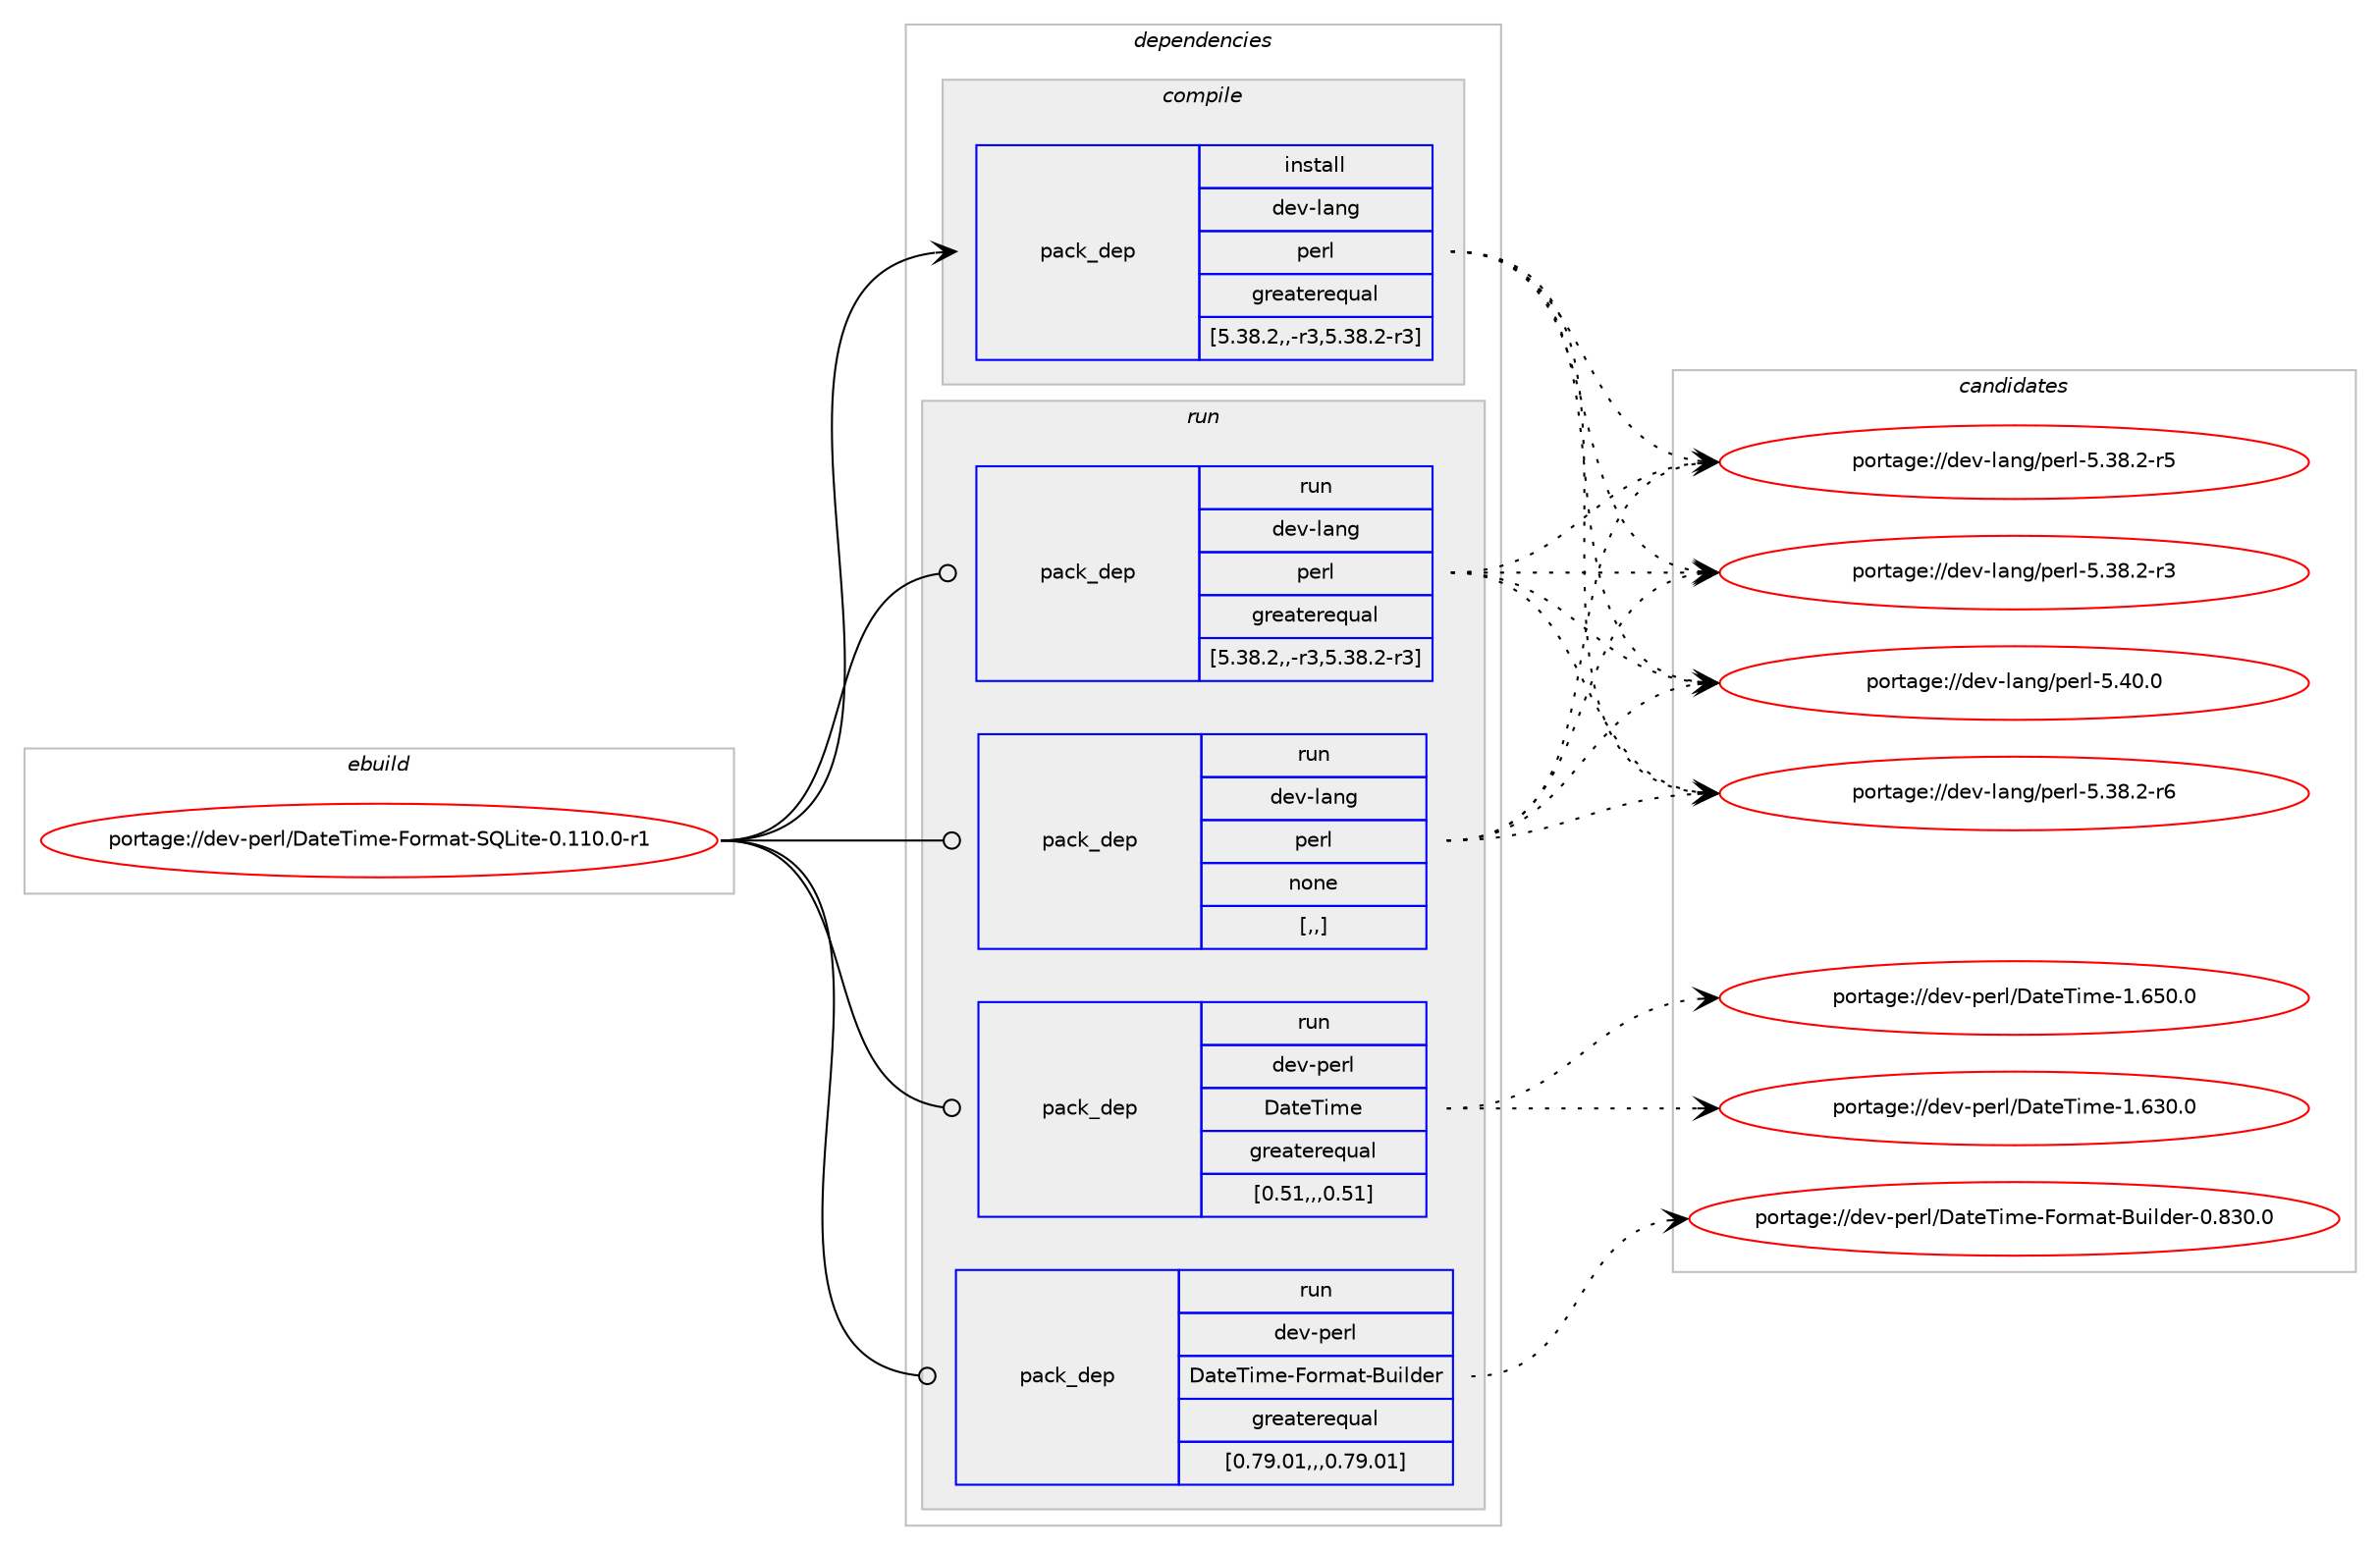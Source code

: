 digraph prolog {

# *************
# Graph options
# *************

newrank=true;
concentrate=true;
compound=true;
graph [rankdir=LR,fontname=Helvetica,fontsize=10,ranksep=1.5];#, ranksep=2.5, nodesep=0.2];
edge  [arrowhead=vee];
node  [fontname=Helvetica,fontsize=10];

# **********
# The ebuild
# **********

subgraph cluster_leftcol {
color=gray;
label=<<i>ebuild</i>>;
id [label="portage://dev-perl/DateTime-Format-SQLite-0.110.0-r1", color=red, width=4, href="../dev-perl/DateTime-Format-SQLite-0.110.0-r1.svg"];
}

# ****************
# The dependencies
# ****************

subgraph cluster_midcol {
color=gray;
label=<<i>dependencies</i>>;
subgraph cluster_compile {
fillcolor="#eeeeee";
style=filled;
label=<<i>compile</i>>;
subgraph pack97818 {
dependency128911 [label=<<TABLE BORDER="0" CELLBORDER="1" CELLSPACING="0" CELLPADDING="4" WIDTH="220"><TR><TD ROWSPAN="6" CELLPADDING="30">pack_dep</TD></TR><TR><TD WIDTH="110">install</TD></TR><TR><TD>dev-lang</TD></TR><TR><TD>perl</TD></TR><TR><TD>greaterequal</TD></TR><TR><TD>[5.38.2,,-r3,5.38.2-r3]</TD></TR></TABLE>>, shape=none, color=blue];
}
id:e -> dependency128911:w [weight=20,style="solid",arrowhead="vee"];
}
subgraph cluster_compileandrun {
fillcolor="#eeeeee";
style=filled;
label=<<i>compile and run</i>>;
}
subgraph cluster_run {
fillcolor="#eeeeee";
style=filled;
label=<<i>run</i>>;
subgraph pack97819 {
dependency128912 [label=<<TABLE BORDER="0" CELLBORDER="1" CELLSPACING="0" CELLPADDING="4" WIDTH="220"><TR><TD ROWSPAN="6" CELLPADDING="30">pack_dep</TD></TR><TR><TD WIDTH="110">run</TD></TR><TR><TD>dev-lang</TD></TR><TR><TD>perl</TD></TR><TR><TD>greaterequal</TD></TR><TR><TD>[5.38.2,,-r3,5.38.2-r3]</TD></TR></TABLE>>, shape=none, color=blue];
}
id:e -> dependency128912:w [weight=20,style="solid",arrowhead="odot"];
subgraph pack97820 {
dependency128913 [label=<<TABLE BORDER="0" CELLBORDER="1" CELLSPACING="0" CELLPADDING="4" WIDTH="220"><TR><TD ROWSPAN="6" CELLPADDING="30">pack_dep</TD></TR><TR><TD WIDTH="110">run</TD></TR><TR><TD>dev-lang</TD></TR><TR><TD>perl</TD></TR><TR><TD>none</TD></TR><TR><TD>[,,]</TD></TR></TABLE>>, shape=none, color=blue];
}
id:e -> dependency128913:w [weight=20,style="solid",arrowhead="odot"];
subgraph pack97821 {
dependency128914 [label=<<TABLE BORDER="0" CELLBORDER="1" CELLSPACING="0" CELLPADDING="4" WIDTH="220"><TR><TD ROWSPAN="6" CELLPADDING="30">pack_dep</TD></TR><TR><TD WIDTH="110">run</TD></TR><TR><TD>dev-perl</TD></TR><TR><TD>DateTime</TD></TR><TR><TD>greaterequal</TD></TR><TR><TD>[0.51,,,0.51]</TD></TR></TABLE>>, shape=none, color=blue];
}
id:e -> dependency128914:w [weight=20,style="solid",arrowhead="odot"];
subgraph pack97822 {
dependency128915 [label=<<TABLE BORDER="0" CELLBORDER="1" CELLSPACING="0" CELLPADDING="4" WIDTH="220"><TR><TD ROWSPAN="6" CELLPADDING="30">pack_dep</TD></TR><TR><TD WIDTH="110">run</TD></TR><TR><TD>dev-perl</TD></TR><TR><TD>DateTime-Format-Builder</TD></TR><TR><TD>greaterequal</TD></TR><TR><TD>[0.79.01,,,0.79.01]</TD></TR></TABLE>>, shape=none, color=blue];
}
id:e -> dependency128915:w [weight=20,style="solid",arrowhead="odot"];
}
}

# **************
# The candidates
# **************

subgraph cluster_choices {
rank=same;
color=gray;
label=<<i>candidates</i>>;

subgraph choice97818 {
color=black;
nodesep=1;
choice10010111845108971101034711210111410845534652484648 [label="portage://dev-lang/perl-5.40.0", color=red, width=4,href="../dev-lang/perl-5.40.0.svg"];
choice100101118451089711010347112101114108455346515646504511454 [label="portage://dev-lang/perl-5.38.2-r6", color=red, width=4,href="../dev-lang/perl-5.38.2-r6.svg"];
choice100101118451089711010347112101114108455346515646504511453 [label="portage://dev-lang/perl-5.38.2-r5", color=red, width=4,href="../dev-lang/perl-5.38.2-r5.svg"];
choice100101118451089711010347112101114108455346515646504511451 [label="portage://dev-lang/perl-5.38.2-r3", color=red, width=4,href="../dev-lang/perl-5.38.2-r3.svg"];
dependency128911:e -> choice10010111845108971101034711210111410845534652484648:w [style=dotted,weight="100"];
dependency128911:e -> choice100101118451089711010347112101114108455346515646504511454:w [style=dotted,weight="100"];
dependency128911:e -> choice100101118451089711010347112101114108455346515646504511453:w [style=dotted,weight="100"];
dependency128911:e -> choice100101118451089711010347112101114108455346515646504511451:w [style=dotted,weight="100"];
}
subgraph choice97819 {
color=black;
nodesep=1;
choice10010111845108971101034711210111410845534652484648 [label="portage://dev-lang/perl-5.40.0", color=red, width=4,href="../dev-lang/perl-5.40.0.svg"];
choice100101118451089711010347112101114108455346515646504511454 [label="portage://dev-lang/perl-5.38.2-r6", color=red, width=4,href="../dev-lang/perl-5.38.2-r6.svg"];
choice100101118451089711010347112101114108455346515646504511453 [label="portage://dev-lang/perl-5.38.2-r5", color=red, width=4,href="../dev-lang/perl-5.38.2-r5.svg"];
choice100101118451089711010347112101114108455346515646504511451 [label="portage://dev-lang/perl-5.38.2-r3", color=red, width=4,href="../dev-lang/perl-5.38.2-r3.svg"];
dependency128912:e -> choice10010111845108971101034711210111410845534652484648:w [style=dotted,weight="100"];
dependency128912:e -> choice100101118451089711010347112101114108455346515646504511454:w [style=dotted,weight="100"];
dependency128912:e -> choice100101118451089711010347112101114108455346515646504511453:w [style=dotted,weight="100"];
dependency128912:e -> choice100101118451089711010347112101114108455346515646504511451:w [style=dotted,weight="100"];
}
subgraph choice97820 {
color=black;
nodesep=1;
choice10010111845108971101034711210111410845534652484648 [label="portage://dev-lang/perl-5.40.0", color=red, width=4,href="../dev-lang/perl-5.40.0.svg"];
choice100101118451089711010347112101114108455346515646504511454 [label="portage://dev-lang/perl-5.38.2-r6", color=red, width=4,href="../dev-lang/perl-5.38.2-r6.svg"];
choice100101118451089711010347112101114108455346515646504511453 [label="portage://dev-lang/perl-5.38.2-r5", color=red, width=4,href="../dev-lang/perl-5.38.2-r5.svg"];
choice100101118451089711010347112101114108455346515646504511451 [label="portage://dev-lang/perl-5.38.2-r3", color=red, width=4,href="../dev-lang/perl-5.38.2-r3.svg"];
dependency128913:e -> choice10010111845108971101034711210111410845534652484648:w [style=dotted,weight="100"];
dependency128913:e -> choice100101118451089711010347112101114108455346515646504511454:w [style=dotted,weight="100"];
dependency128913:e -> choice100101118451089711010347112101114108455346515646504511453:w [style=dotted,weight="100"];
dependency128913:e -> choice100101118451089711010347112101114108455346515646504511451:w [style=dotted,weight="100"];
}
subgraph choice97821 {
color=black;
nodesep=1;
choice10010111845112101114108476897116101841051091014549465453484648 [label="portage://dev-perl/DateTime-1.650.0", color=red, width=4,href="../dev-perl/DateTime-1.650.0.svg"];
choice10010111845112101114108476897116101841051091014549465451484648 [label="portage://dev-perl/DateTime-1.630.0", color=red, width=4,href="../dev-perl/DateTime-1.630.0.svg"];
dependency128914:e -> choice10010111845112101114108476897116101841051091014549465453484648:w [style=dotted,weight="100"];
dependency128914:e -> choice10010111845112101114108476897116101841051091014549465451484648:w [style=dotted,weight="100"];
}
subgraph choice97822 {
color=black;
nodesep=1;
choice100101118451121011141084768971161018410510910145701111141099711645661171051081001011144548465651484648 [label="portage://dev-perl/DateTime-Format-Builder-0.830.0", color=red, width=4,href="../dev-perl/DateTime-Format-Builder-0.830.0.svg"];
dependency128915:e -> choice100101118451121011141084768971161018410510910145701111141099711645661171051081001011144548465651484648:w [style=dotted,weight="100"];
}
}

}
